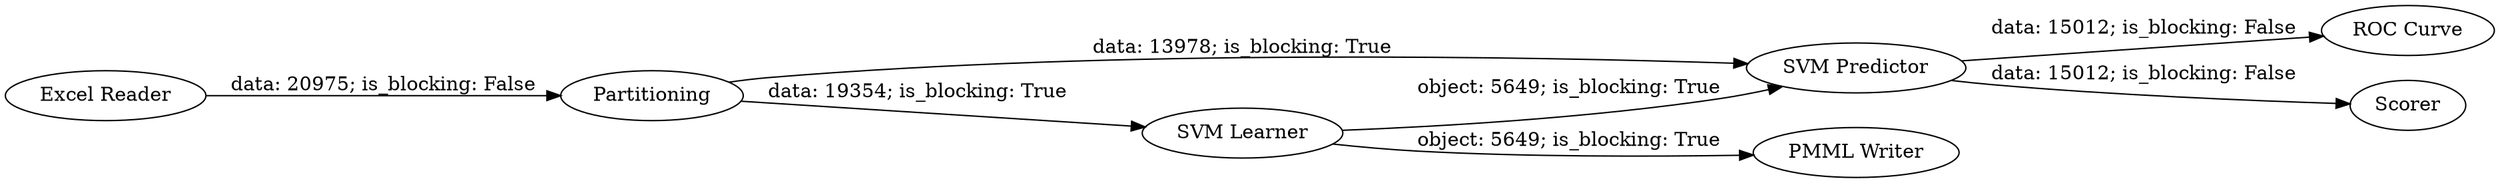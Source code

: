 digraph {
	"-3817222945878571778_7" [label="PMML Writer"]
	"-3817222945878571778_1" [label="Excel Reader"]
	"-3817222945878571778_6" [label="ROC Curve"]
	"-3817222945878571778_2" [label=Partitioning]
	"-3817222945878571778_5" [label=Scorer]
	"-3817222945878571778_4" [label="SVM Predictor"]
	"-3817222945878571778_3" [label="SVM Learner"]
	"-3817222945878571778_2" -> "-3817222945878571778_4" [label="data: 13978; is_blocking: True"]
	"-3817222945878571778_4" -> "-3817222945878571778_6" [label="data: 15012; is_blocking: False"]
	"-3817222945878571778_1" -> "-3817222945878571778_2" [label="data: 20975; is_blocking: False"]
	"-3817222945878571778_2" -> "-3817222945878571778_3" [label="data: 19354; is_blocking: True"]
	"-3817222945878571778_3" -> "-3817222945878571778_4" [label="object: 5649; is_blocking: True"]
	"-3817222945878571778_4" -> "-3817222945878571778_5" [label="data: 15012; is_blocking: False"]
	"-3817222945878571778_3" -> "-3817222945878571778_7" [label="object: 5649; is_blocking: True"]
	rankdir=LR
}
